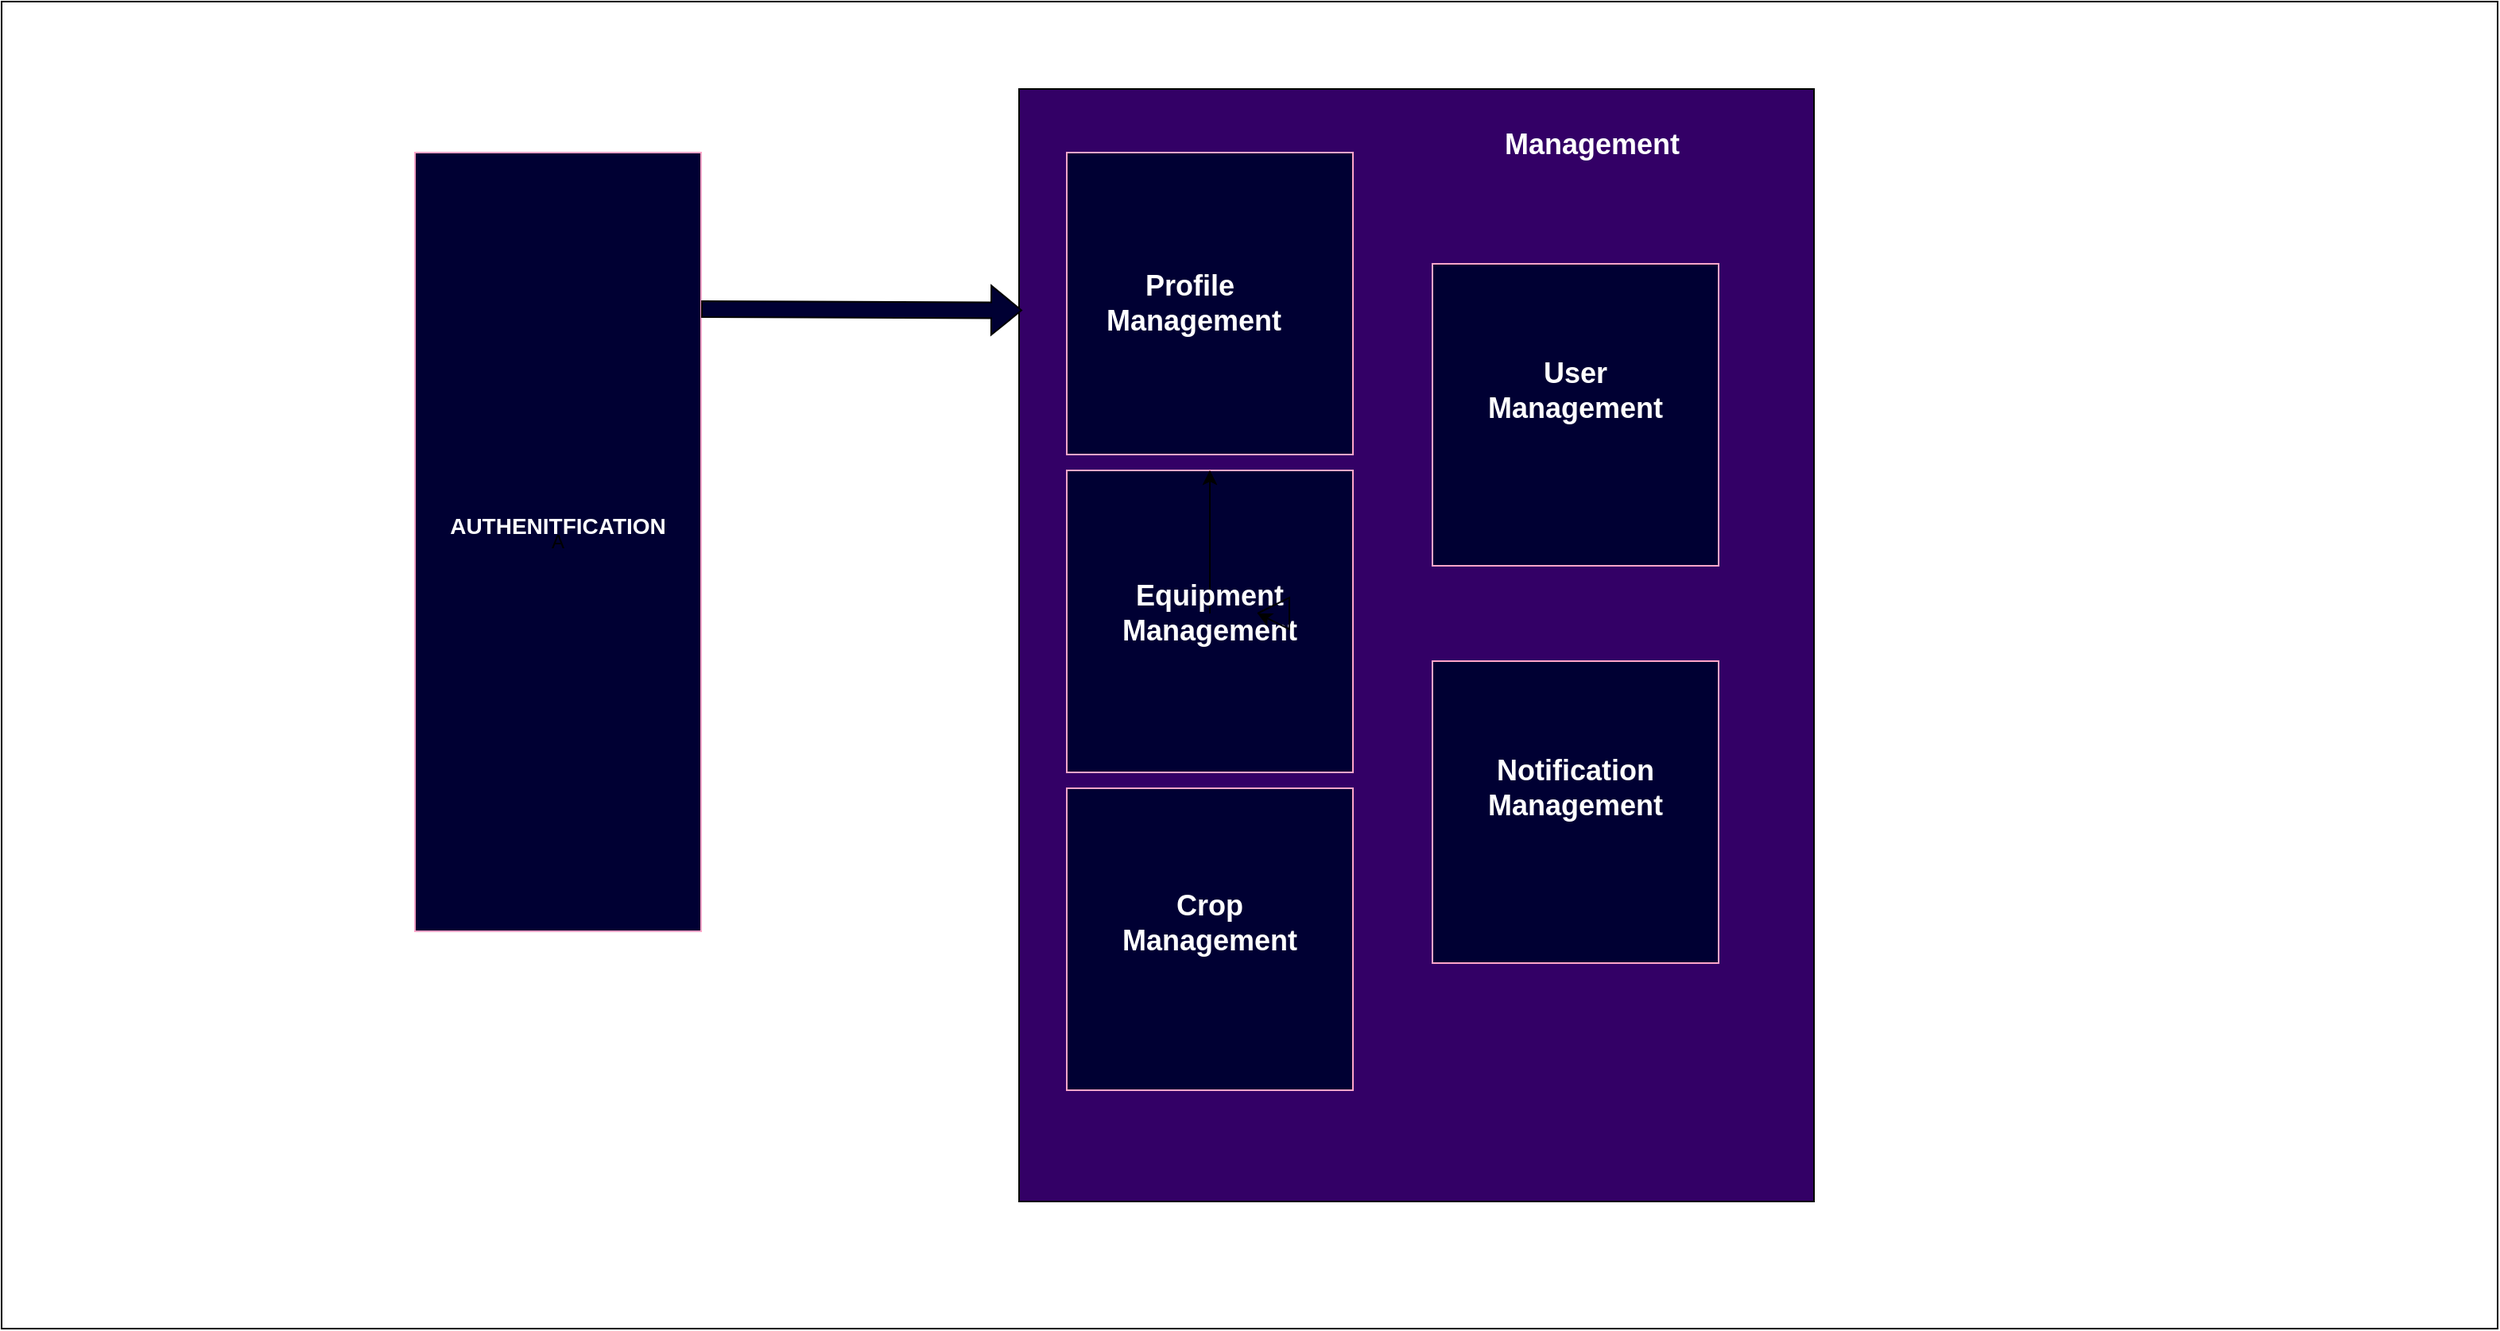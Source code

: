 <mxfile version="24.2.1" type="device">
  <diagram name="Page-1" id="pO64t9LPqHKOHVMQrxBV">
    <mxGraphModel dx="2332" dy="1824" grid="1" gridSize="10" guides="1" tooltips="1" connect="1" arrows="1" fold="1" page="1" pageScale="1" pageWidth="850" pageHeight="1100" math="0" shadow="0">
      <root>
        <mxCell id="0" />
        <mxCell id="1" parent="0" />
        <mxCell id="PikimXTshuDv3hHXiX2H-11" value="" style="rounded=0;whiteSpace=wrap;html=1;" vertex="1" parent="1">
          <mxGeometry x="-20" y="-75" width="1570" height="835" as="geometry" />
        </mxCell>
        <mxCell id="PikimXTshuDv3hHXiX2H-33" value="" style="rounded=0;whiteSpace=wrap;html=1;fillColor=#330066;" vertex="1" parent="1">
          <mxGeometry x="620" y="-20" width="500" height="700" as="geometry" />
        </mxCell>
        <mxCell id="PikimXTshuDv3hHXiX2H-12" value="A" style="rounded=0;whiteSpace=wrap;html=1;strokeColor=#FFA6C9;fillColor=#000033;" vertex="1" parent="1">
          <mxGeometry x="240" y="20" width="180" height="490" as="geometry" />
        </mxCell>
        <mxCell id="PikimXTshuDv3hHXiX2H-13" value="" style="rounded=0;whiteSpace=wrap;html=1;strokeColor=#FFA6C9;fillColor=#000033;" vertex="1" parent="1">
          <mxGeometry x="650" y="20" width="180" height="190" as="geometry" />
        </mxCell>
        <mxCell id="PikimXTshuDv3hHXiX2H-14" value="&lt;font style=&quot;font-size: 14px;&quot; color=&quot;#ffffff&quot;&gt;&lt;b&gt;AUTHENITFICATION&lt;/b&gt;&lt;/font&gt;" style="text;html=1;align=center;verticalAlign=middle;whiteSpace=wrap;rounded=0;" vertex="1" parent="1">
          <mxGeometry x="300" y="240" width="60" height="30" as="geometry" />
        </mxCell>
        <mxCell id="PikimXTshuDv3hHXiX2H-15" value="&lt;font style=&quot;font-size: 18px;&quot; color=&quot;#ffffff&quot;&gt;&lt;b style=&quot;&quot;&gt;Profile&amp;nbsp; Management&lt;/b&gt;&lt;/font&gt;" style="text;html=1;align=center;verticalAlign=middle;whiteSpace=wrap;rounded=0;" vertex="1" parent="1">
          <mxGeometry x="700" y="100" width="60" height="30" as="geometry" />
        </mxCell>
        <mxCell id="PikimXTshuDv3hHXiX2H-16" value="" style="shape=flexArrow;endArrow=classic;html=1;rounded=0;exitX=1;exitY=0.201;exitDx=0;exitDy=0;exitPerimeter=0;fillColor=#000033;entryX=0.004;entryY=0.199;entryDx=0;entryDy=0;entryPerimeter=0;" edge="1" parent="1" source="PikimXTshuDv3hHXiX2H-12" target="PikimXTshuDv3hHXiX2H-33">
          <mxGeometry width="50" height="50" relative="1" as="geometry">
            <mxPoint x="490" y="150" as="sourcePoint" />
            <mxPoint x="600" y="115" as="targetPoint" />
          </mxGeometry>
        </mxCell>
        <mxCell id="PikimXTshuDv3hHXiX2H-18" value="" style="rounded=0;whiteSpace=wrap;html=1;strokeColor=#FFA6C9;fillColor=#000033;" vertex="1" parent="1">
          <mxGeometry x="650" y="220" width="180" height="190" as="geometry" />
        </mxCell>
        <mxCell id="PikimXTshuDv3hHXiX2H-20" value="" style="edgeStyle=orthogonalEdgeStyle;rounded=0;orthogonalLoop=1;jettySize=auto;html=1;" edge="1" parent="1" source="PikimXTshuDv3hHXiX2H-19" target="PikimXTshuDv3hHXiX2H-18">
          <mxGeometry relative="1" as="geometry" />
        </mxCell>
        <mxCell id="PikimXTshuDv3hHXiX2H-21" value="" style="edgeStyle=orthogonalEdgeStyle;rounded=0;orthogonalLoop=1;jettySize=auto;html=1;" edge="1" parent="1" source="PikimXTshuDv3hHXiX2H-19" target="PikimXTshuDv3hHXiX2H-18">
          <mxGeometry relative="1" as="geometry" />
        </mxCell>
        <mxCell id="PikimXTshuDv3hHXiX2H-19" value="&lt;font style=&quot;font-size: 18px;&quot; color=&quot;#ffffff&quot;&gt;&lt;b style=&quot;&quot;&gt;Equipment&lt;/b&gt;&lt;/font&gt;&lt;div&gt;&lt;font style=&quot;font-size: 18px;&quot; color=&quot;#ffffff&quot;&gt;&lt;b style=&quot;&quot;&gt;Management&lt;/b&gt;&lt;/font&gt;&lt;/div&gt;" style="text;html=1;align=center;verticalAlign=middle;whiteSpace=wrap;rounded=0;" vertex="1" parent="1">
          <mxGeometry x="710" y="310" width="60" as="geometry" />
        </mxCell>
        <mxCell id="PikimXTshuDv3hHXiX2H-22" style="edgeStyle=orthogonalEdgeStyle;rounded=0;orthogonalLoop=1;jettySize=auto;html=1;" edge="1" parent="1" source="PikimXTshuDv3hHXiX2H-19" target="PikimXTshuDv3hHXiX2H-19">
          <mxGeometry relative="1" as="geometry" />
        </mxCell>
        <mxCell id="PikimXTshuDv3hHXiX2H-24" value="" style="rounded=0;whiteSpace=wrap;html=1;strokeColor=#FFA6C9;fillColor=#000033;" vertex="1" parent="1">
          <mxGeometry x="650" y="420" width="180" height="190" as="geometry" />
        </mxCell>
        <mxCell id="PikimXTshuDv3hHXiX2H-27" value="&lt;font color=&quot;#ffffff&quot;&gt;&lt;span style=&quot;font-size: 18px;&quot;&gt;&lt;b&gt;Crop&lt;/b&gt;&lt;/span&gt;&lt;/font&gt;&lt;br&gt;&lt;div&gt;&lt;font style=&quot;font-size: 18px;&quot; color=&quot;#ffffff&quot;&gt;&lt;b style=&quot;&quot;&gt;Management&lt;/b&gt;&lt;/font&gt;&lt;/div&gt;" style="text;html=1;align=center;verticalAlign=middle;whiteSpace=wrap;rounded=0;" vertex="1" parent="1">
          <mxGeometry x="710" y="500" width="60" height="10" as="geometry" />
        </mxCell>
        <mxCell id="PikimXTshuDv3hHXiX2H-28" value="" style="rounded=0;whiteSpace=wrap;html=1;strokeColor=#FFA6C9;fillColor=#000033;" vertex="1" parent="1">
          <mxGeometry x="880" y="90" width="180" height="190" as="geometry" />
        </mxCell>
        <mxCell id="PikimXTshuDv3hHXiX2H-30" value="&lt;font style=&quot;font-size: 18px;&quot; color=&quot;#ffffff&quot;&gt;&lt;b style=&quot;&quot;&gt;User&lt;/b&gt;&lt;/font&gt;&lt;div&gt;&lt;font style=&quot;font-size: 18px;&quot; color=&quot;#ffffff&quot;&gt;&lt;b style=&quot;&quot;&gt;Management&lt;/b&gt;&lt;/font&gt;&lt;/div&gt;" style="text;html=1;align=center;verticalAlign=middle;whiteSpace=wrap;rounded=0;" vertex="1" parent="1">
          <mxGeometry x="940" y="170" width="60" as="geometry" />
        </mxCell>
        <mxCell id="PikimXTshuDv3hHXiX2H-31" value="" style="rounded=0;whiteSpace=wrap;html=1;strokeColor=#FFA6C9;fillColor=#000033;" vertex="1" parent="1">
          <mxGeometry x="880" y="340" width="180" height="190" as="geometry" />
        </mxCell>
        <mxCell id="PikimXTshuDv3hHXiX2H-32" value="&lt;font color=&quot;#ffffff&quot;&gt;&lt;span style=&quot;font-size: 18px;&quot;&gt;&lt;b&gt;Notification&lt;/b&gt;&lt;/span&gt;&lt;/font&gt;&lt;br&gt;&lt;div&gt;&lt;font style=&quot;font-size: 18px;&quot; color=&quot;#ffffff&quot;&gt;&lt;b style=&quot;&quot;&gt;Management&lt;/b&gt;&lt;/font&gt;&lt;/div&gt;" style="text;html=1;align=center;verticalAlign=middle;whiteSpace=wrap;rounded=0;" vertex="1" parent="1">
          <mxGeometry x="940" y="420" width="60" as="geometry" />
        </mxCell>
        <mxCell id="PikimXTshuDv3hHXiX2H-34" value="&lt;b&gt;&lt;font style=&quot;font-size: 18px;&quot; color=&quot;#ffffff&quot;&gt;Management&lt;/font&gt;&lt;/b&gt;" style="text;html=1;align=center;verticalAlign=middle;resizable=0;points=[];autosize=1;strokeColor=none;fillColor=none;" vertex="1" parent="1">
          <mxGeometry x="915" y="-5" width="130" height="40" as="geometry" />
        </mxCell>
      </root>
    </mxGraphModel>
  </diagram>
</mxfile>
